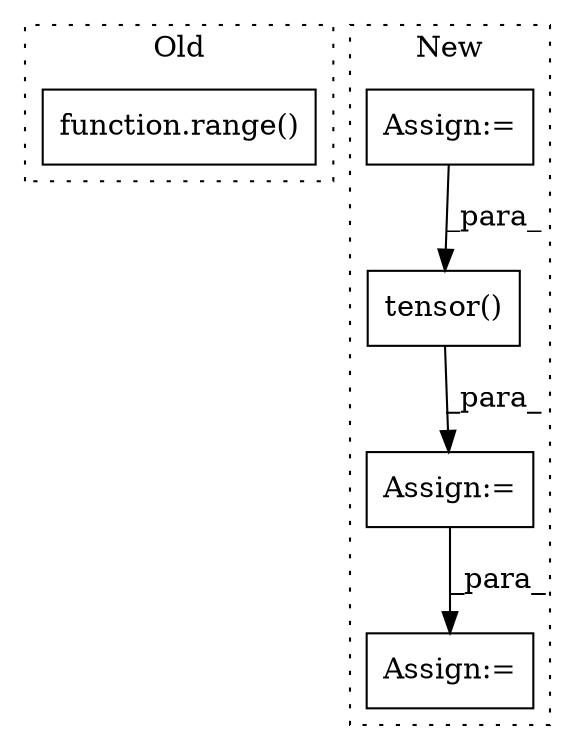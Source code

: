 digraph G {
subgraph cluster0 {
1 [label="function.range()" a="75" s="2685,2810" l="31,23" shape="box"];
label = "Old";
style="dotted";
}
subgraph cluster1 {
2 [label="tensor()" a="75" s="3321,3364" l="30,81" shape="box"];
3 [label="Assign:=" a="68" s="3463" l="3" shape="box"];
4 [label="Assign:=" a="68" s="2885" l="3" shape="box"];
5 [label="Assign:=" a="68" s="3318" l="3" shape="box"];
label = "New";
style="dotted";
}
2 -> 5 [label="_para_"];
4 -> 2 [label="_para_"];
5 -> 3 [label="_para_"];
}